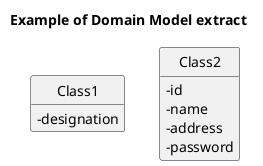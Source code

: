 @startuml
'https://plantuml.com/class-diagram
hide circle
skinparam classAttributeIconSize 0
hide methods

title Example of Domain Model extract

class Class1 {
    -designation
}

class Class2 {
    -id
    -name
    -address
    -password
}




@enduml